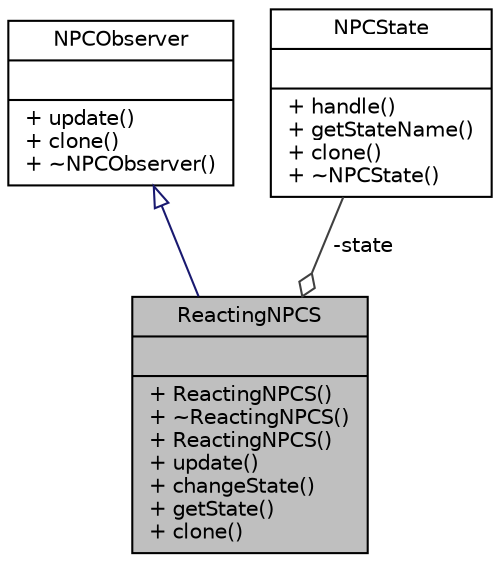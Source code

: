 digraph "ReactingNPCS"
{
 // LATEX_PDF_SIZE
  edge [fontname="Helvetica",fontsize="10",labelfontname="Helvetica",labelfontsize="10"];
  node [fontname="Helvetica",fontsize="10",shape=record];
  Node1 [label="{ReactingNPCS\n||+ ReactingNPCS()\l+ ~ReactingNPCS()\l+ ReactingNPCS()\l+ update()\l+ changeState()\l+ getState()\l+ clone()\l}",height=0.2,width=0.4,color="black", fillcolor="grey75", style="filled", fontcolor="black",tooltip="Concrete observer class representing an NPC that reacts to state changes."];
  Node2 -> Node1 [dir="back",color="midnightblue",fontsize="10",style="solid",arrowtail="onormal"];
  Node2 [label="{NPCObserver\n||+ update()\l+ clone()\l+ ~NPCObserver()\l}",height=0.2,width=0.4,color="black", fillcolor="white", style="filled",URL="$classNPCObserver.html",tooltip="Abstract base class for NPC observers."];
  Node3 -> Node1 [color="grey25",fontsize="10",style="solid",label=" -state" ,arrowhead="odiamond"];
  Node3 [label="{NPCState\n||+ handle()\l+ getStateName()\l+ clone()\l+ ~NPCState()\l}",height=0.2,width=0.4,color="black", fillcolor="white", style="filled",URL="$classNPCState.html",tooltip="Abstract base class representing a state in the NPC state machine."];
}
